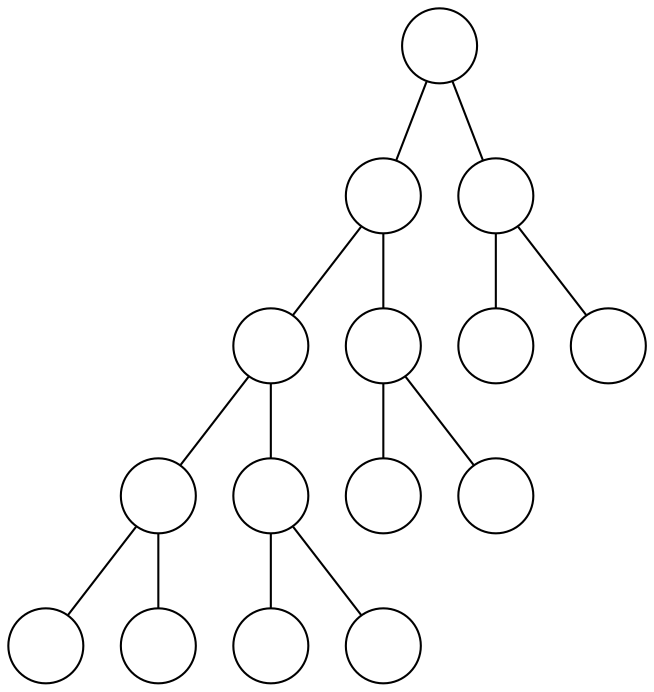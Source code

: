 graph g {
graph[ordering="out"];
1[label="", shape=circle, width=0.5];
1--2;
1--3;
2[label="", shape=circle, width=0.5];
2--4;
2--5;
3[label="", shape=circle, width=0.5];
3--6;
3--7;
4[label="", shape=circle, width=0.5];
4--8;
4--9;
5[label="", shape=circle, width=0.5];
5--10;
5--11;
6[label="", shape=circle, width=0.5];
7[label="", shape=circle, width=0.5];
8[label="", shape=circle, width=0.5];
8--16;
8--17;
9[label="", shape=circle, width=0.5];
9--18;
9--19;
10[label="", shape=circle, width=0.5];
11[label="", shape=circle, width=0.5];
16[label="", shape=circle, width=0.5];
17[label="", shape=circle, width=0.5];
18[label="", shape=circle, width=0.5];
19[label="", shape=circle, width=0.5];
}
